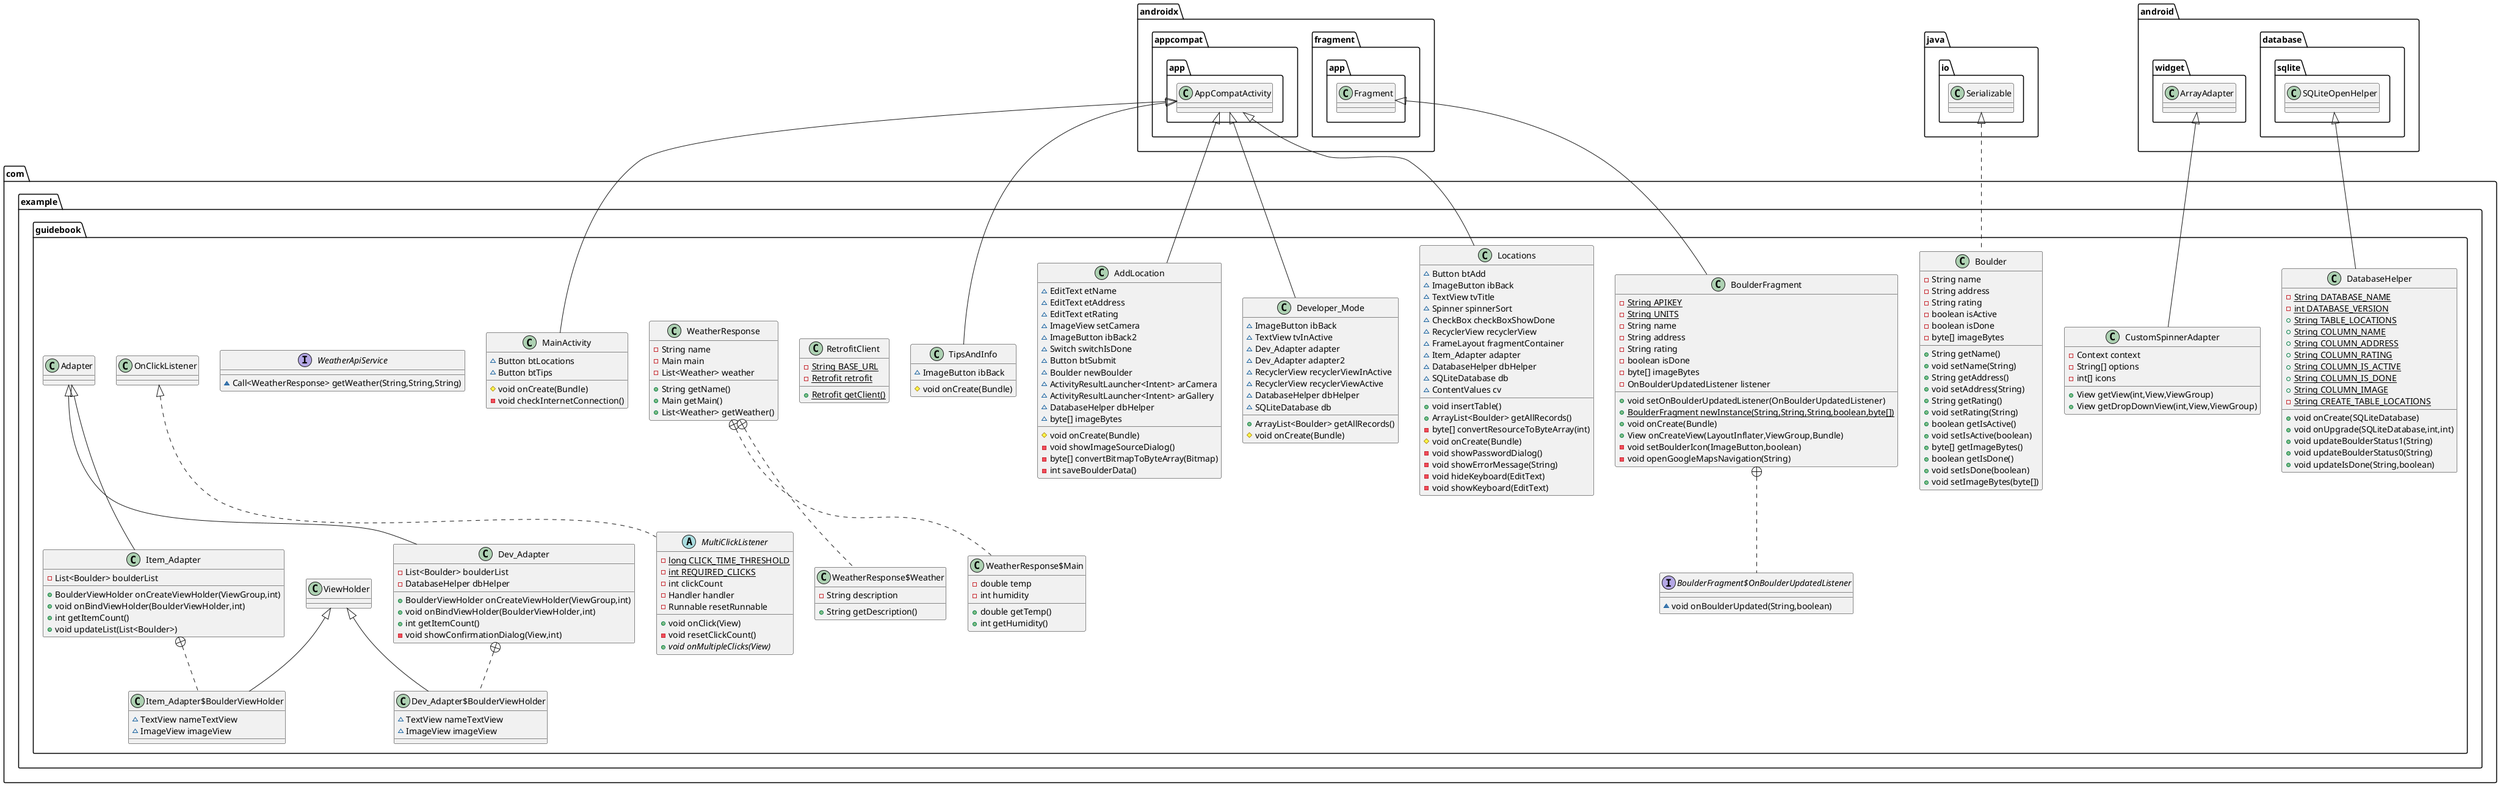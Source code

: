 @startuml
abstract class com.example.guidebook.MultiClickListener {
- {static} long CLICK_TIME_THRESHOLD
- {static} int REQUIRED_CLICKS
- int clickCount
- Handler handler
- Runnable resetRunnable
+ void onClick(View)
- void resetClickCount()
+ {abstract}void onMultipleClicks(View)
}


class com.example.guidebook.MainActivity {
~ Button btLocations
~ Button btTips
# void onCreate(Bundle)
- void checkInternetConnection()
}


class com.example.guidebook.Boulder {
- String name
- String address
- String rating
- boolean isActive
- boolean isDone
- byte[] imageBytes
+ String getName()
+ void setName(String)
+ String getAddress()
+ void setAddress(String)
+ String getRating()
+ void setRating(String)
+ boolean getIsActive()
+ void setIsActive(boolean)
+ byte[] getImageBytes()
+ boolean getIsDone()
+ void setIsDone(boolean)
+ void setImageBytes(byte[])
}


class com.example.guidebook.Locations {
~ Button btAdd
~ ImageButton ibBack
~ TextView tvTitle
~ Spinner spinnerSort
~ CheckBox checkBoxShowDone
~ RecyclerView recyclerView
~ FrameLayout fragmentContainer
~ Item_Adapter adapter
~ DatabaseHelper dbHelper
~ SQLiteDatabase db
~ ContentValues cv
+ void insertTable()
+ ArrayList<Boulder> getAllRecords()
- byte[] convertResourceToByteArray(int)
# void onCreate(Bundle)
- void showPasswordDialog()
- void showErrorMessage(String)
- void hideKeyboard(EditText)
- void showKeyboard(EditText)
}


class com.example.guidebook.Developer_Mode {
~ ImageButton ibBack
~ TextView tvInActive
~ Dev_Adapter adapter
~ Dev_Adapter adapter2
~ RecyclerView recyclerViewInActive
~ RecyclerView recyclerViewActive
~ DatabaseHelper dbHelper
~ SQLiteDatabase db
+ ArrayList<Boulder> getAllRecords()
# void onCreate(Bundle)
}


class com.example.guidebook.Dev_Adapter {
- List<Boulder> boulderList
- DatabaseHelper dbHelper
+ BoulderViewHolder onCreateViewHolder(ViewGroup,int)
+ void onBindViewHolder(BoulderViewHolder,int)
+ int getItemCount()
- void showConfirmationDialog(View,int)
}


class com.example.guidebook.Dev_Adapter$BoulderViewHolder {
~ TextView nameTextView
~ ImageView imageView
}

class com.example.guidebook.DatabaseHelper {
- {static} String DATABASE_NAME
- {static} int DATABASE_VERSION
+ {static} String TABLE_LOCATIONS
+ {static} String COLUMN_NAME
+ {static} String COLUMN_ADDRESS
+ {static} String COLUMN_RATING
+ {static} String COLUMN_IS_ACTIVE
+ {static} String COLUMN_IS_DONE
+ {static} String COLUMN_IMAGE
- {static} String CREATE_TABLE_LOCATIONS
+ void onCreate(SQLiteDatabase)
+ void onUpgrade(SQLiteDatabase,int,int)
+ void updateBoulderStatus1(String)
+ void updateBoulderStatus0(String)
+ void updateIsDone(String,boolean)
}


class com.example.guidebook.TipsAndInfo {
~ ImageButton ibBack
# void onCreate(Bundle)
}


class com.example.guidebook.BoulderFragment {
- {static} String APIKEY
- {static} String UNITS
- String name
- String address
- String rating
- boolean isDone
- byte[] imageBytes
- OnBoulderUpdatedListener listener
+ void setOnBoulderUpdatedListener(OnBoulderUpdatedListener)
+ {static} BoulderFragment newInstance(String,String,String,boolean,byte[])
+ void onCreate(Bundle)
+ View onCreateView(LayoutInflater,ViewGroup,Bundle)
- void setBoulderIcon(ImageButton,boolean)
- void openGoogleMapsNavigation(String)
}


interface com.example.guidebook.BoulderFragment$OnBoulderUpdatedListener {
~ void onBoulderUpdated(String,boolean)
}

class com.example.guidebook.CustomSpinnerAdapter {
- Context context
- String[] options
- int[] icons
+ View getView(int,View,ViewGroup)
+ View getDropDownView(int,View,ViewGroup)
}


class com.example.guidebook.RetrofitClient {
- {static} String BASE_URL
- {static} Retrofit retrofit
+ {static} Retrofit getClient()
}


class com.example.guidebook.WeatherResponse {
- String name
- Main main
- List<Weather> weather
+ String getName()
+ Main getMain()
+ List<Weather> getWeather()
}


class com.example.guidebook.WeatherResponse$Main {
- double temp
- int humidity
+ double getTemp()
+ int getHumidity()
}


class com.example.guidebook.WeatherResponse$Weather {
- String description
+ String getDescription()
}


class com.example.guidebook.AddLocation {
~ EditText etName
~ EditText etAddress
~ EditText etRating
~ ImageView setCamera
~ ImageButton ibBack2
~ Switch switchIsDone
~ Button btSubmit
~ Boulder newBoulder
~ ActivityResultLauncher<Intent> arCamera
~ ActivityResultLauncher<Intent> arGallery
~ DatabaseHelper dbHelper
~ byte[] imageBytes
# void onCreate(Bundle)
- void showImageSourceDialog()
- byte[] convertBitmapToByteArray(Bitmap)
- int saveBoulderData()
}


interface com.example.guidebook.WeatherApiService {
~ Call<WeatherResponse> getWeather(String,String,String)
}

class com.example.guidebook.Item_Adapter {
- List<Boulder> boulderList
+ BoulderViewHolder onCreateViewHolder(ViewGroup,int)
+ void onBindViewHolder(BoulderViewHolder,int)
+ int getItemCount()
+ void updateList(List<Boulder>)
}


class com.example.guidebook.Item_Adapter$BoulderViewHolder {
~ TextView nameTextView
~ ImageView imageView
}



com.example.guidebook.OnClickListener <|.. com.example.guidebook.MultiClickListener
androidx.appcompat.app.AppCompatActivity <|-- com.example.guidebook.MainActivity
java.io.Serializable <|.. com.example.guidebook.Boulder
androidx.appcompat.app.AppCompatActivity <|-- com.example.guidebook.Locations
androidx.appcompat.app.AppCompatActivity <|-- com.example.guidebook.Developer_Mode
com.example.guidebook.Adapter <|-- com.example.guidebook.Dev_Adapter
com.example.guidebook.Dev_Adapter +.. com.example.guidebook.Dev_Adapter$BoulderViewHolder
com.example.guidebook.ViewHolder <|-- com.example.guidebook.Dev_Adapter$BoulderViewHolder
android.database.sqlite.SQLiteOpenHelper <|-- com.example.guidebook.DatabaseHelper
androidx.appcompat.app.AppCompatActivity <|-- com.example.guidebook.TipsAndInfo
androidx.fragment.app.Fragment <|-- com.example.guidebook.BoulderFragment
com.example.guidebook.BoulderFragment +.. com.example.guidebook.BoulderFragment$OnBoulderUpdatedListener
android.widget.ArrayAdapter <|-- com.example.guidebook.CustomSpinnerAdapter
com.example.guidebook.WeatherResponse +.. com.example.guidebook.WeatherResponse$Main
com.example.guidebook.WeatherResponse +.. com.example.guidebook.WeatherResponse$Weather
androidx.appcompat.app.AppCompatActivity <|-- com.example.guidebook.AddLocation
com.example.guidebook.Adapter <|-- com.example.guidebook.Item_Adapter
com.example.guidebook.Item_Adapter +.. com.example.guidebook.Item_Adapter$BoulderViewHolder
com.example.guidebook.ViewHolder <|-- com.example.guidebook.Item_Adapter$BoulderViewHolder
@enduml
